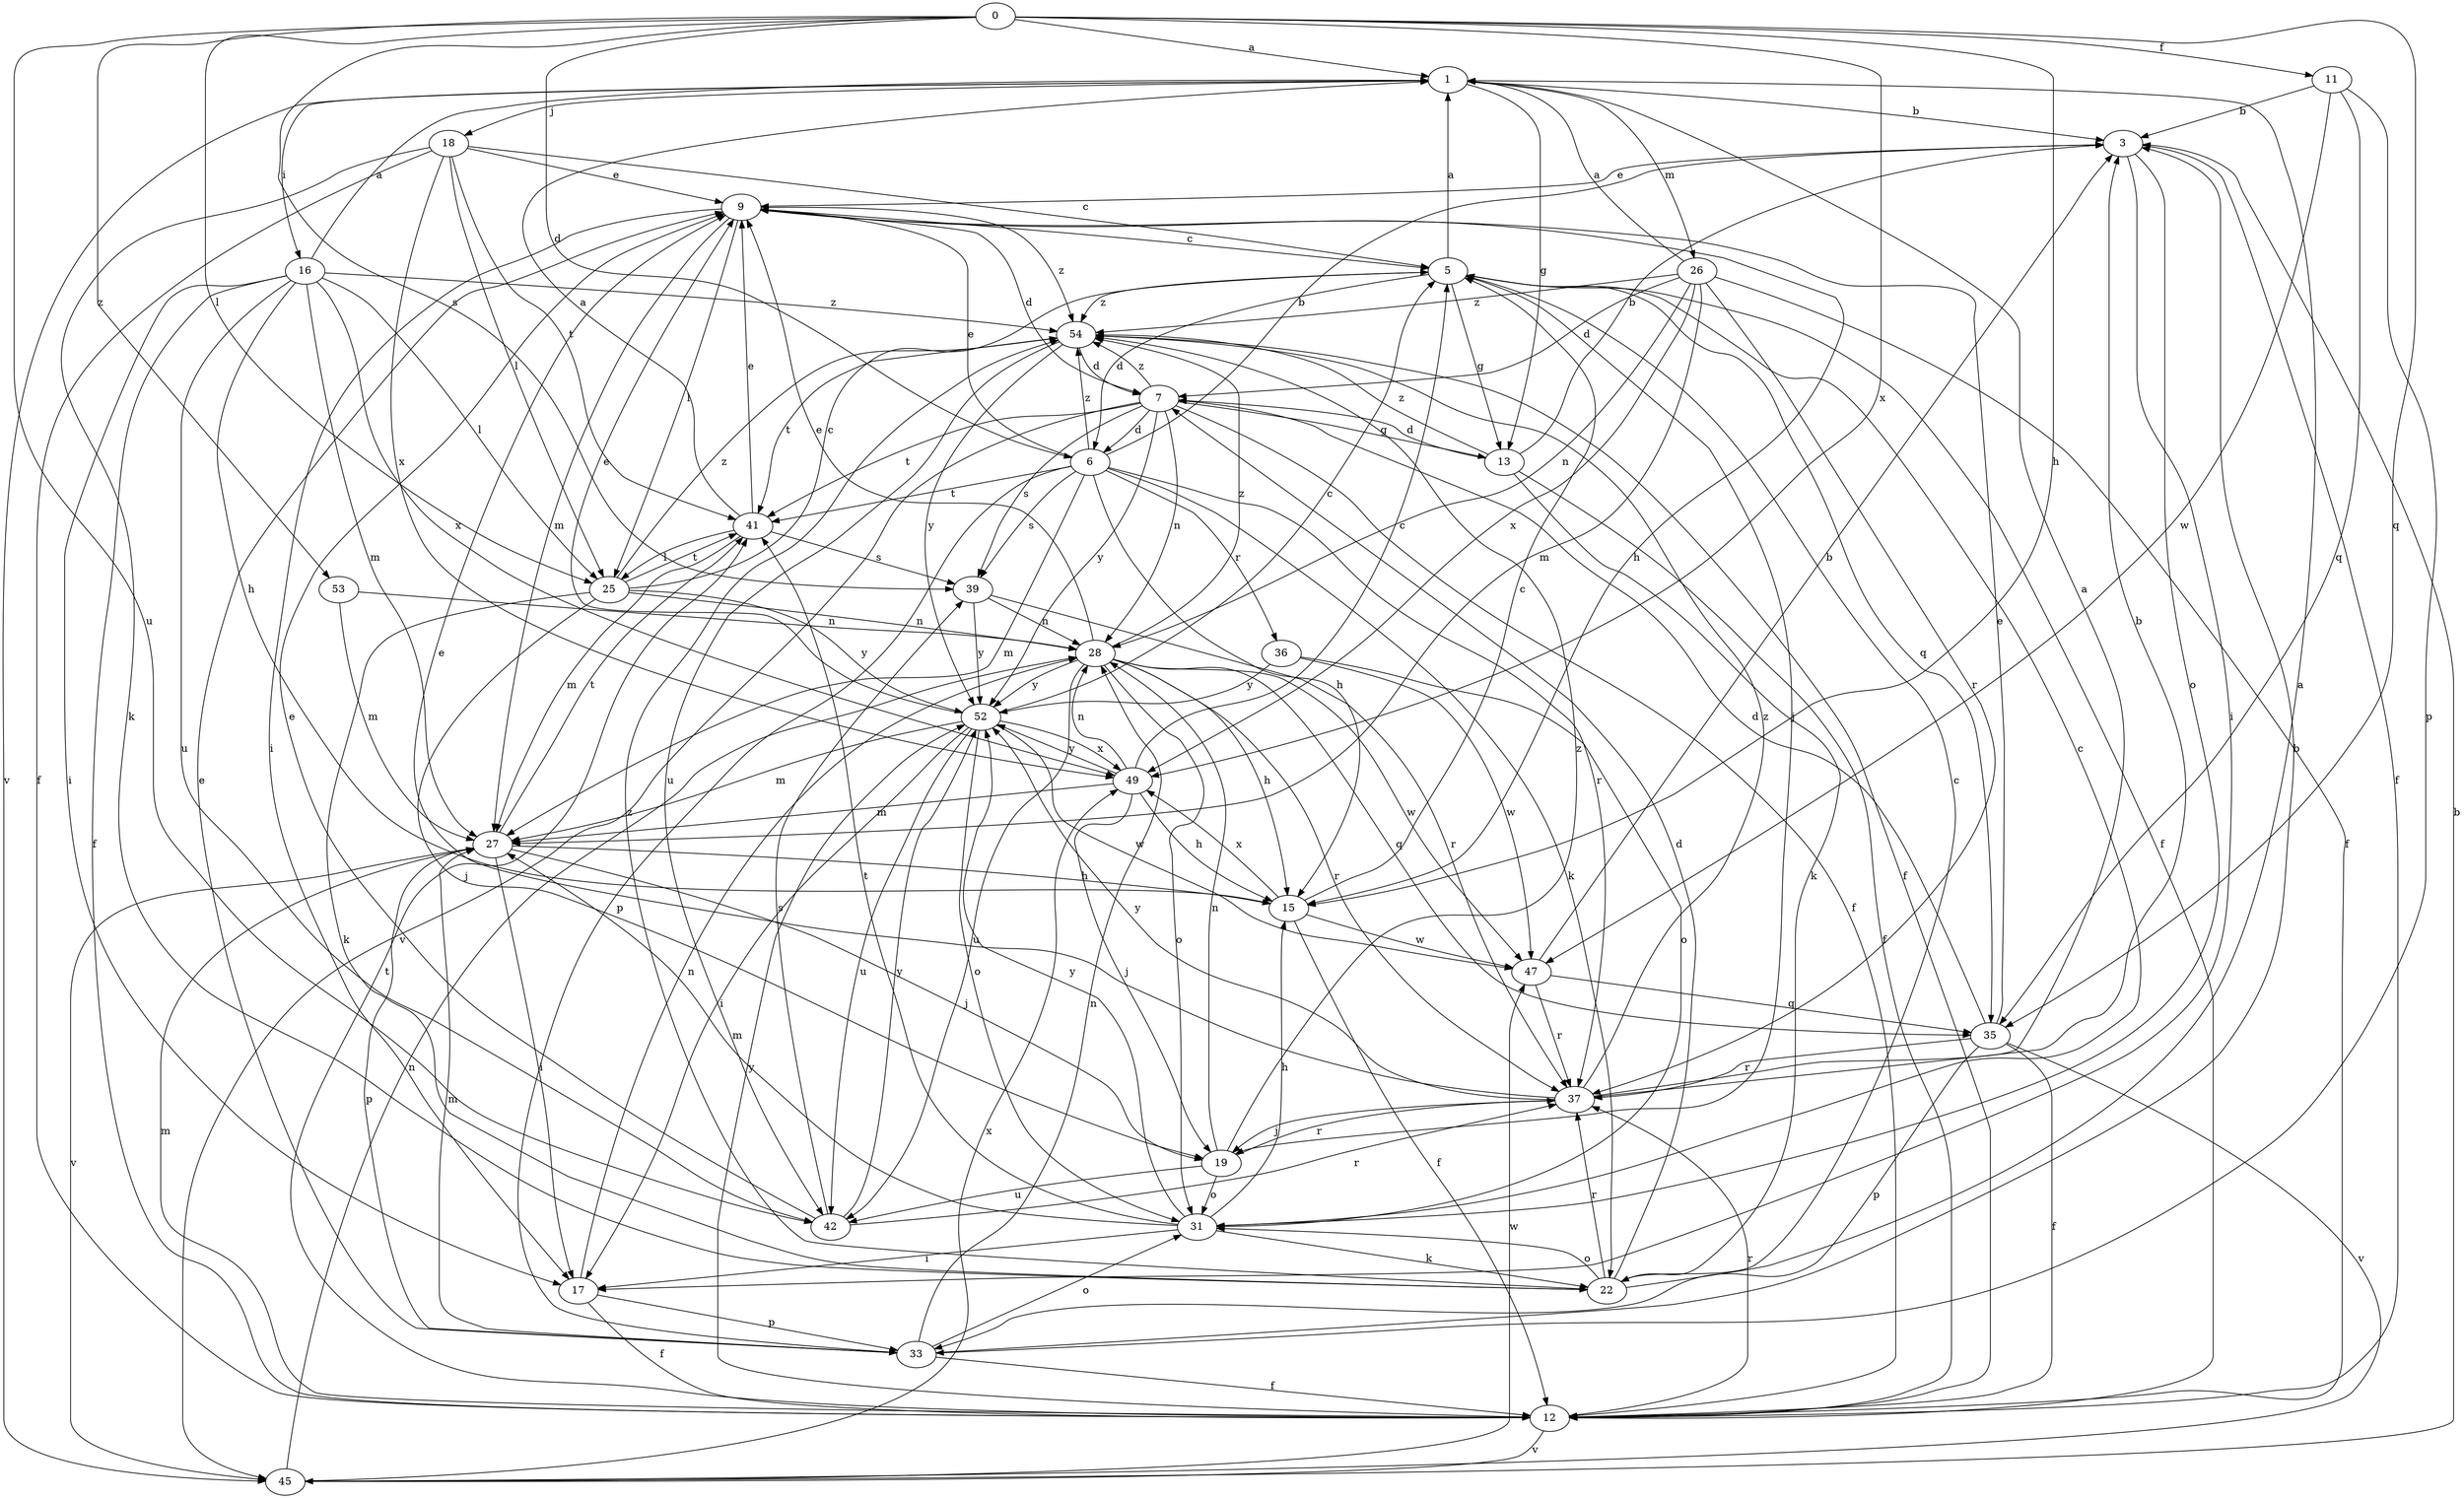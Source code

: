 strict digraph  {
0;
1;
3;
5;
6;
7;
9;
11;
12;
13;
15;
16;
17;
18;
19;
22;
25;
26;
27;
28;
31;
33;
35;
36;
37;
39;
41;
42;
45;
47;
49;
52;
53;
54;
0 -> 1  [label=a];
0 -> 6  [label=d];
0 -> 11  [label=f];
0 -> 15  [label=h];
0 -> 25  [label=l];
0 -> 35  [label=q];
0 -> 39  [label=s];
0 -> 42  [label=u];
0 -> 49  [label=x];
0 -> 53  [label=z];
1 -> 3  [label=b];
1 -> 13  [label=g];
1 -> 16  [label=i];
1 -> 18  [label=j];
1 -> 26  [label=m];
1 -> 45  [label=v];
3 -> 9  [label=e];
3 -> 12  [label=f];
3 -> 17  [label=i];
3 -> 31  [label=o];
5 -> 1  [label=a];
5 -> 6  [label=d];
5 -> 12  [label=f];
5 -> 13  [label=g];
5 -> 19  [label=j];
5 -> 35  [label=q];
5 -> 54  [label=z];
6 -> 3  [label=b];
6 -> 9  [label=e];
6 -> 15  [label=h];
6 -> 22  [label=k];
6 -> 27  [label=m];
6 -> 33  [label=p];
6 -> 36  [label=r];
6 -> 37  [label=r];
6 -> 39  [label=s];
6 -> 41  [label=t];
6 -> 54  [label=z];
7 -> 6  [label=d];
7 -> 12  [label=f];
7 -> 13  [label=g];
7 -> 28  [label=n];
7 -> 39  [label=s];
7 -> 41  [label=t];
7 -> 45  [label=v];
7 -> 52  [label=y];
7 -> 54  [label=z];
9 -> 5  [label=c];
9 -> 7  [label=d];
9 -> 15  [label=h];
9 -> 17  [label=i];
9 -> 25  [label=l];
9 -> 27  [label=m];
9 -> 54  [label=z];
11 -> 3  [label=b];
11 -> 33  [label=p];
11 -> 35  [label=q];
11 -> 47  [label=w];
12 -> 27  [label=m];
12 -> 37  [label=r];
12 -> 41  [label=t];
12 -> 45  [label=v];
12 -> 52  [label=y];
13 -> 3  [label=b];
13 -> 7  [label=d];
13 -> 12  [label=f];
13 -> 22  [label=k];
13 -> 54  [label=z];
15 -> 5  [label=c];
15 -> 12  [label=f];
15 -> 47  [label=w];
15 -> 49  [label=x];
16 -> 1  [label=a];
16 -> 12  [label=f];
16 -> 15  [label=h];
16 -> 17  [label=i];
16 -> 25  [label=l];
16 -> 27  [label=m];
16 -> 42  [label=u];
16 -> 49  [label=x];
16 -> 54  [label=z];
17 -> 12  [label=f];
17 -> 28  [label=n];
17 -> 33  [label=p];
18 -> 5  [label=c];
18 -> 9  [label=e];
18 -> 12  [label=f];
18 -> 22  [label=k];
18 -> 25  [label=l];
18 -> 41  [label=t];
18 -> 49  [label=x];
19 -> 28  [label=n];
19 -> 31  [label=o];
19 -> 37  [label=r];
19 -> 42  [label=u];
19 -> 54  [label=z];
22 -> 1  [label=a];
22 -> 5  [label=c];
22 -> 7  [label=d];
22 -> 31  [label=o];
22 -> 37  [label=r];
22 -> 54  [label=z];
25 -> 5  [label=c];
25 -> 19  [label=j];
25 -> 22  [label=k];
25 -> 28  [label=n];
25 -> 41  [label=t];
25 -> 52  [label=y];
25 -> 54  [label=z];
26 -> 1  [label=a];
26 -> 7  [label=d];
26 -> 12  [label=f];
26 -> 27  [label=m];
26 -> 28  [label=n];
26 -> 37  [label=r];
26 -> 49  [label=x];
26 -> 54  [label=z];
27 -> 15  [label=h];
27 -> 17  [label=i];
27 -> 19  [label=j];
27 -> 33  [label=p];
27 -> 41  [label=t];
27 -> 45  [label=v];
28 -> 9  [label=e];
28 -> 15  [label=h];
28 -> 31  [label=o];
28 -> 35  [label=q];
28 -> 37  [label=r];
28 -> 42  [label=u];
28 -> 47  [label=w];
28 -> 52  [label=y];
28 -> 54  [label=z];
31 -> 5  [label=c];
31 -> 15  [label=h];
31 -> 17  [label=i];
31 -> 22  [label=k];
31 -> 27  [label=m];
31 -> 41  [label=t];
31 -> 52  [label=y];
33 -> 3  [label=b];
33 -> 9  [label=e];
33 -> 12  [label=f];
33 -> 27  [label=m];
33 -> 28  [label=n];
33 -> 31  [label=o];
35 -> 7  [label=d];
35 -> 9  [label=e];
35 -> 12  [label=f];
35 -> 33  [label=p];
35 -> 37  [label=r];
35 -> 45  [label=v];
36 -> 31  [label=o];
36 -> 47  [label=w];
36 -> 52  [label=y];
37 -> 1  [label=a];
37 -> 3  [label=b];
37 -> 9  [label=e];
37 -> 19  [label=j];
37 -> 52  [label=y];
37 -> 54  [label=z];
39 -> 28  [label=n];
39 -> 37  [label=r];
39 -> 52  [label=y];
41 -> 1  [label=a];
41 -> 9  [label=e];
41 -> 25  [label=l];
41 -> 27  [label=m];
41 -> 39  [label=s];
42 -> 9  [label=e];
42 -> 37  [label=r];
42 -> 39  [label=s];
42 -> 52  [label=y];
45 -> 3  [label=b];
45 -> 28  [label=n];
45 -> 47  [label=w];
45 -> 49  [label=x];
47 -> 3  [label=b];
47 -> 35  [label=q];
47 -> 37  [label=r];
49 -> 5  [label=c];
49 -> 15  [label=h];
49 -> 19  [label=j];
49 -> 27  [label=m];
49 -> 28  [label=n];
49 -> 52  [label=y];
52 -> 5  [label=c];
52 -> 9  [label=e];
52 -> 17  [label=i];
52 -> 27  [label=m];
52 -> 31  [label=o];
52 -> 42  [label=u];
52 -> 47  [label=w];
52 -> 49  [label=x];
53 -> 27  [label=m];
53 -> 28  [label=n];
54 -> 7  [label=d];
54 -> 12  [label=f];
54 -> 41  [label=t];
54 -> 42  [label=u];
54 -> 52  [label=y];
}
